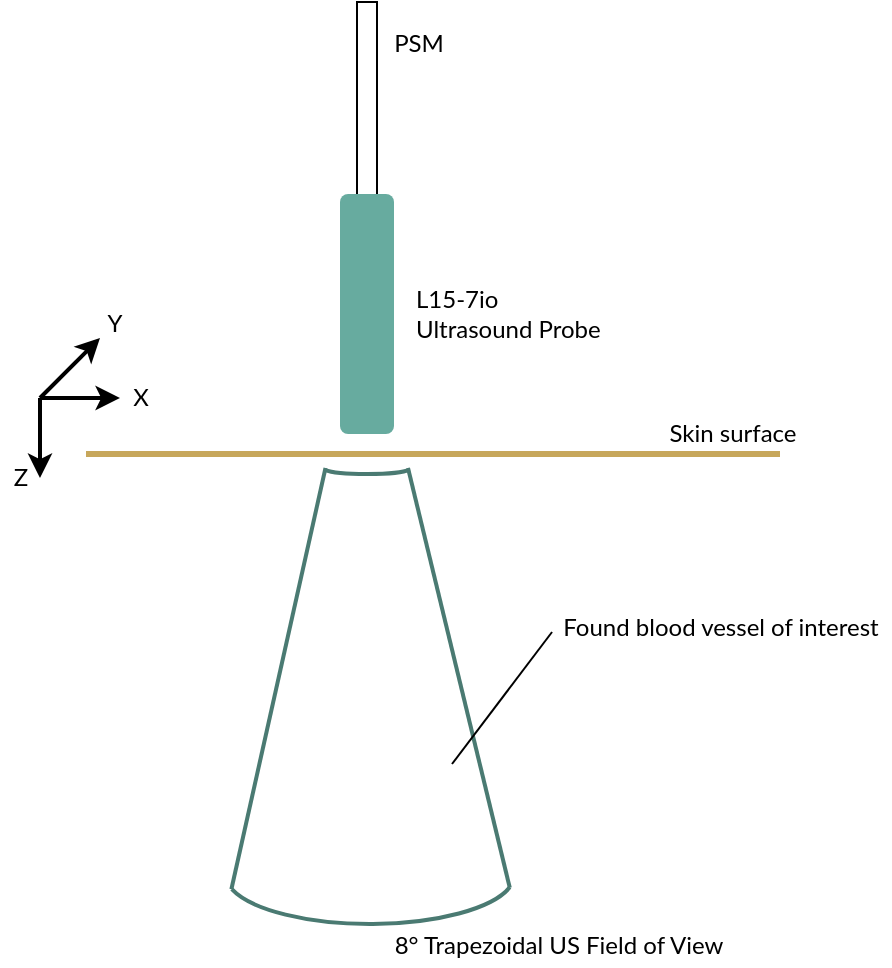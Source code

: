 <mxfile version="14.4.2" type="device"><diagram id="4ts7b5zRcXTNfYK6Qheg" name="Page-1"><mxGraphModel dx="1186" dy="688" grid="1" gridSize="10" guides="1" tooltips="1" connect="1" arrows="1" fold="1" page="1" pageScale="1" pageWidth="850" pageHeight="1100" math="0" shadow="0"><root><mxCell id="0"/><mxCell id="1" parent="0"/><mxCell id="vR3zMQnRo1gxcSKpUUcB-14" value="" style="verticalLabelPosition=bottom;verticalAlign=top;html=1;shape=mxgraph.basic.arc;startAngle=0.793;endAngle=0.201;fillColor=none;direction=east;perimeter=ellipsePerimeter;rotation=-180;strokeColor=#4A7A72;strokeWidth=2;fontFamily=Lato;fontSource=https%3A%2F%2Ffonts.googleapis.com%2Fcss%3Ffamily%3DLato;" vertex="1" parent="1"><mxGeometry x="242.5" y="479" width="145" height="50" as="geometry"/></mxCell><mxCell id="vR3zMQnRo1gxcSKpUUcB-1" value="" style="rounded=0;whiteSpace=wrap;html=1;fontFamily=Lato;fontSource=https%3A%2F%2Ffonts.googleapis.com%2Fcss%3Ffamily%3DLato;" vertex="1" parent="1"><mxGeometry x="308.5" y="68" width="10" height="110" as="geometry"/></mxCell><mxCell id="vR3zMQnRo1gxcSKpUUcB-2" value="" style="rounded=1;whiteSpace=wrap;html=1;glass=0;sketch=0;shadow=0;strokeColor=none;fillColor=#67AB9F;fontFamily=Lato;fontSource=https%3A%2F%2Ffonts.googleapis.com%2Fcss%3Ffamily%3DLato;" vertex="1" parent="1"><mxGeometry x="300" y="164" width="27" height="120" as="geometry"/></mxCell><mxCell id="vR3zMQnRo1gxcSKpUUcB-7" value="" style="endArrow=none;html=1;strokeWidth=3;strokeColor=#C7A75B;curved=1;fontFamily=Lato;fontSource=https%3A%2F%2Ffonts.googleapis.com%2Fcss%3Ffamily%3DLato;entryX=0.8;entryY=1.149;entryDx=0;entryDy=0;entryPerimeter=0;" edge="1" parent="1"><mxGeometry width="50" height="50" relative="1" as="geometry"><mxPoint x="173" y="294" as="sourcePoint"/><mxPoint x="520" y="294.01" as="targetPoint"/></mxGeometry></mxCell><mxCell id="vR3zMQnRo1gxcSKpUUcB-8" value="" style="endArrow=none;html=1;strokeWidth=2;strokeColor=#4A7A72;exitX=0.978;exitY=0.347;exitDx=0;exitDy=0;exitPerimeter=0;fontFamily=Lato;fontSource=https%3A%2F%2Ffonts.googleapis.com%2Fcss%3Ffamily%3DLato;" edge="1" parent="1" source="vR3zMQnRo1gxcSKpUUcB-14"><mxGeometry width="50" height="50" relative="1" as="geometry"><mxPoint x="58" y="439" as="sourcePoint"/><mxPoint x="292.75" y="301.03" as="targetPoint"/></mxGeometry></mxCell><mxCell id="vR3zMQnRo1gxcSKpUUcB-10" value="" style="endArrow=none;html=1;strokeWidth=2;strokeColor=#4A7A72;exitX=0.018;exitY=0.363;exitDx=0;exitDy=0;exitPerimeter=0;fontFamily=Lato;fontSource=https%3A%2F%2Ffonts.googleapis.com%2Fcss%3Ffamily%3DLato;" edge="1" parent="1" source="vR3zMQnRo1gxcSKpUUcB-14"><mxGeometry width="50" height="50" relative="1" as="geometry"><mxPoint x="533" y="491.03" as="sourcePoint"/><mxPoint x="334" y="301.03" as="targetPoint"/></mxGeometry></mxCell><mxCell id="vR3zMQnRo1gxcSKpUUcB-21" value="" style="shape=image;html=1;verticalAlign=top;verticalLabelPosition=bottom;labelBackgroundColor=#ffffff;imageAspect=0;aspect=fixed;image=https://cdn3.iconfinder.com/data/icons/flat-actions-icons-9/792/Close_Icon-128.png;rounded=1;shadow=0;glass=1;sketch=0;strokeColor=#4A7A72;fillColor=#67AB9F;fontFamily=Lato;fontSource=https%3A%2F%2Ffonts.googleapis.com%2Fcss%3Ffamily%3DLato;" vertex="1" parent="1"><mxGeometry x="336" y="449" width="30" height="30" as="geometry"/></mxCell><mxCell id="vR3zMQnRo1gxcSKpUUcB-22" value="" style="endArrow=classic;html=1;strokeWidth=2;fontFamily=Lato;fontSource=https%3A%2F%2Ffonts.googleapis.com%2Fcss%3Ffamily%3DLato;" edge="1" parent="1"><mxGeometry width="50" height="50" relative="1" as="geometry"><mxPoint x="150" y="266" as="sourcePoint"/><mxPoint x="150" y="306" as="targetPoint"/></mxGeometry></mxCell><mxCell id="vR3zMQnRo1gxcSKpUUcB-23" value="" style="endArrow=classic;html=1;strokeWidth=2;fontFamily=Lato;fontSource=https%3A%2F%2Ffonts.googleapis.com%2Fcss%3Ffamily%3DLato;" edge="1" parent="1"><mxGeometry width="50" height="50" relative="1" as="geometry"><mxPoint x="150" y="266" as="sourcePoint"/><mxPoint x="190" y="266" as="targetPoint"/><Array as="points"><mxPoint x="165" y="266"/></Array></mxGeometry></mxCell><mxCell id="vR3zMQnRo1gxcSKpUUcB-24" value="" style="endArrow=classic;html=1;strokeColor=#000000;strokeWidth=2;fontFamily=Lato;fontSource=https%3A%2F%2Ffonts.googleapis.com%2Fcss%3Ffamily%3DLato;" edge="1" parent="1"><mxGeometry width="50" height="50" relative="1" as="geometry"><mxPoint x="150" y="266" as="sourcePoint"/><mxPoint x="180" y="236" as="targetPoint"/></mxGeometry></mxCell><mxCell id="vR3zMQnRo1gxcSKpUUcB-25" value="Z" style="text;html=1;align=center;verticalAlign=middle;resizable=0;points=[];autosize=1;fontFamily=Lato;fontSource=https%3A%2F%2Ffonts.googleapis.com%2Fcss%3Ffamily%3DLato;" vertex="1" parent="1"><mxGeometry x="130" y="296" width="20" height="20" as="geometry"/></mxCell><mxCell id="vR3zMQnRo1gxcSKpUUcB-27" value="X" style="text;html=1;align=center;verticalAlign=middle;resizable=0;points=[];autosize=1;fontFamily=Lato;fontSource=https%3A%2F%2Ffonts.googleapis.com%2Fcss%3Ffamily%3DLato;" vertex="1" parent="1"><mxGeometry x="190" y="256" width="20" height="20" as="geometry"/></mxCell><mxCell id="vR3zMQnRo1gxcSKpUUcB-28" value="Y" style="text;html=1;align=center;verticalAlign=middle;resizable=0;points=[];autosize=1;fontFamily=Lato;fontSource=https%3A%2F%2Ffonts.googleapis.com%2Fcss%3Ffamily%3DLato;" vertex="1" parent="1"><mxGeometry x="177" y="219" width="20" height="20" as="geometry"/></mxCell><mxCell id="vR3zMQnRo1gxcSKpUUcB-29" value="Skin surface" style="text;html=1;align=center;verticalAlign=middle;resizable=0;points=[];autosize=1;fontFamily=Lato;fontSource=https%3A%2F%2Ffonts.googleapis.com%2Fcss%3Ffamily%3DLato;" vertex="1" parent="1"><mxGeometry x="456" y="274.03" width="80" height="20" as="geometry"/></mxCell><mxCell id="vR3zMQnRo1gxcSKpUUcB-31" value="PSM" style="text;html=1;align=center;verticalAlign=middle;resizable=0;points=[];autosize=1;fontFamily=Lato;fontSource=https%3A%2F%2Ffonts.googleapis.com%2Fcss%3Ffamily%3DLato;" vertex="1" parent="1"><mxGeometry x="318.5" y="79" width="40" height="20" as="geometry"/></mxCell><mxCell id="vR3zMQnRo1gxcSKpUUcB-32" value="8° Trapezoidal US Field of View" style="text;html=1;align=center;verticalAlign=middle;resizable=0;points=[];autosize=1;fontFamily=Lato;fontSource=https%3A%2F%2Ffonts.googleapis.com%2Fcss%3Ffamily%3DLato;" vertex="1" parent="1"><mxGeometry x="319" y="530" width="180" height="20" as="geometry"/></mxCell><mxCell id="vR3zMQnRo1gxcSKpUUcB-33" value="Found blood vessel of interest" style="text;html=1;align=center;verticalAlign=middle;resizable=0;points=[];autosize=1;fontFamily=Lato;fontSource=https%3A%2F%2Ffonts.googleapis.com%2Fcss%3Ffamily%3DLato;" vertex="1" parent="1"><mxGeometry x="405" y="371" width="170" height="20" as="geometry"/></mxCell><mxCell id="vR3zMQnRo1gxcSKpUUcB-34" value="" style="endArrow=none;html=1;strokeColor=#000000;strokeWidth=1;entryX=0.006;entryY=0.6;entryDx=0;entryDy=0;entryPerimeter=0;fontFamily=Lato;fontSource=https%3A%2F%2Ffonts.googleapis.com%2Fcss%3Ffamily%3DLato;" edge="1" parent="1" target="vR3zMQnRo1gxcSKpUUcB-33"><mxGeometry width="50" height="50" relative="1" as="geometry"><mxPoint x="356" y="449" as="sourcePoint"/><mxPoint x="406" y="399" as="targetPoint"/></mxGeometry></mxCell><mxCell id="vR3zMQnRo1gxcSKpUUcB-35" value="" style="verticalLabelPosition=bottom;verticalAlign=top;html=1;shape=mxgraph.basic.arc;startAngle=0.793;endAngle=0.201;fillColor=none;direction=east;perimeter=ellipsePerimeter;rotation=-180;strokeColor=#4A7A72;strokeWidth=2;fontFamily=Lato;fontSource=https%3A%2F%2Ffonts.googleapis.com%2Fcss%3Ffamily%3DLato;" vertex="1" parent="1"><mxGeometry x="291.5" y="298" width="44" height="6" as="geometry"/></mxCell><mxCell id="vR3zMQnRo1gxcSKpUUcB-36" value="&lt;span&gt;L15-7io&lt;br&gt;Ultrasound Probe&lt;/span&gt;" style="text;html=1;strokeColor=none;fillColor=none;align=left;verticalAlign=middle;whiteSpace=wrap;rounded=0;shadow=0;glass=1;sketch=0;fontFamily=Lato;fontSource=https%3A%2F%2Ffonts.googleapis.com%2Fcss%3Ffamily%3DLato;" vertex="1" parent="1"><mxGeometry x="336" y="198.5" width="110" height="51" as="geometry"/></mxCell></root></mxGraphModel></diagram></mxfile>